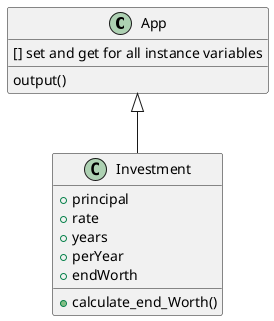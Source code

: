 @startuml

class App
{
[] set and get for all instance variables
output()
}
App <|--Investment

class Investment
{
+principal
+rate
+years
+perYear
+endWorth
+calculate_end_Worth()
}

@enduml